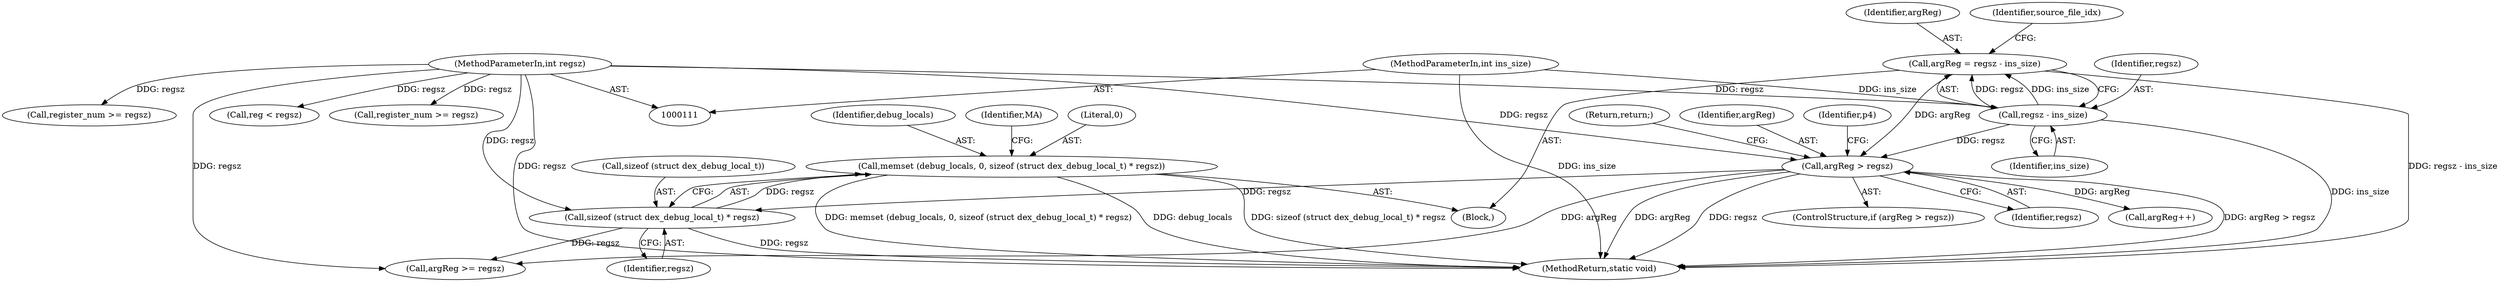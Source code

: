 digraph "0_radare2_252afb1cff9676f3ae1f341a28448bf2c8b6e308@API" {
"1000231" [label="(Call,memset (debug_locals, 0, sizeof (struct dex_debug_local_t) * regsz))"];
"1000234" [label="(Call,sizeof (struct dex_debug_local_t) * regsz)"];
"1000177" [label="(Call,argReg > regsz)"];
"1000155" [label="(Call,argReg = regsz - ins_size)"];
"1000157" [label="(Call,regsz - ins_size)"];
"1000121" [label="(MethodParameterIn,int regsz)"];
"1000118" [label="(MethodParameterIn,int ins_size)"];
"1000157" [label="(Call,regsz - ins_size)"];
"1000231" [label="(Call,memset (debug_locals, 0, sizeof (struct dex_debug_local_t) * regsz))"];
"1000156" [label="(Identifier,argReg)"];
"1000158" [label="(Identifier,regsz)"];
"1000162" [label="(Identifier,source_file_idx)"];
"1000155" [label="(Call,argReg = regsz - ins_size)"];
"1000177" [label="(Call,argReg > regsz)"];
"1000176" [label="(ControlStructure,if (argReg > regsz))"];
"1000232" [label="(Identifier,debug_locals)"];
"1000179" [label="(Identifier,regsz)"];
"1000281" [label="(Call,argReg++)"];
"1000181" [label="(Return,return;)"];
"1000669" [label="(Call,register_num >= regsz)"];
"1000159" [label="(Identifier,ins_size)"];
"1000121" [label="(MethodParameterIn,int regsz)"];
"1000307" [label="(Call,argReg >= regsz)"];
"1000178" [label="(Identifier,argReg)"];
"1000241" [label="(Identifier,MA)"];
"1000233" [label="(Literal,0)"];
"1001193" [label="(MethodReturn,static void)"];
"1000183" [label="(Identifier,p4)"];
"1001122" [label="(Call,reg < regsz)"];
"1000235" [label="(Call,sizeof (struct dex_debug_local_t))"];
"1000237" [label="(Identifier,regsz)"];
"1000118" [label="(MethodParameterIn,int ins_size)"];
"1000493" [label="(Call,register_num >= regsz)"];
"1000123" [label="(Block,)"];
"1000234" [label="(Call,sizeof (struct dex_debug_local_t) * regsz)"];
"1000231" -> "1000123"  [label="AST: "];
"1000231" -> "1000234"  [label="CFG: "];
"1000232" -> "1000231"  [label="AST: "];
"1000233" -> "1000231"  [label="AST: "];
"1000234" -> "1000231"  [label="AST: "];
"1000241" -> "1000231"  [label="CFG: "];
"1000231" -> "1001193"  [label="DDG: memset (debug_locals, 0, sizeof (struct dex_debug_local_t) * regsz)"];
"1000231" -> "1001193"  [label="DDG: debug_locals"];
"1000231" -> "1001193"  [label="DDG: sizeof (struct dex_debug_local_t) * regsz"];
"1000234" -> "1000231"  [label="DDG: regsz"];
"1000234" -> "1000237"  [label="CFG: "];
"1000235" -> "1000234"  [label="AST: "];
"1000237" -> "1000234"  [label="AST: "];
"1000234" -> "1001193"  [label="DDG: regsz"];
"1000177" -> "1000234"  [label="DDG: regsz"];
"1000121" -> "1000234"  [label="DDG: regsz"];
"1000234" -> "1000307"  [label="DDG: regsz"];
"1000177" -> "1000176"  [label="AST: "];
"1000177" -> "1000179"  [label="CFG: "];
"1000178" -> "1000177"  [label="AST: "];
"1000179" -> "1000177"  [label="AST: "];
"1000181" -> "1000177"  [label="CFG: "];
"1000183" -> "1000177"  [label="CFG: "];
"1000177" -> "1001193"  [label="DDG: argReg"];
"1000177" -> "1001193"  [label="DDG: regsz"];
"1000177" -> "1001193"  [label="DDG: argReg > regsz"];
"1000155" -> "1000177"  [label="DDG: argReg"];
"1000157" -> "1000177"  [label="DDG: regsz"];
"1000121" -> "1000177"  [label="DDG: regsz"];
"1000177" -> "1000281"  [label="DDG: argReg"];
"1000177" -> "1000307"  [label="DDG: argReg"];
"1000155" -> "1000123"  [label="AST: "];
"1000155" -> "1000157"  [label="CFG: "];
"1000156" -> "1000155"  [label="AST: "];
"1000157" -> "1000155"  [label="AST: "];
"1000162" -> "1000155"  [label="CFG: "];
"1000155" -> "1001193"  [label="DDG: regsz - ins_size"];
"1000157" -> "1000155"  [label="DDG: regsz"];
"1000157" -> "1000155"  [label="DDG: ins_size"];
"1000157" -> "1000159"  [label="CFG: "];
"1000158" -> "1000157"  [label="AST: "];
"1000159" -> "1000157"  [label="AST: "];
"1000157" -> "1001193"  [label="DDG: ins_size"];
"1000121" -> "1000157"  [label="DDG: regsz"];
"1000118" -> "1000157"  [label="DDG: ins_size"];
"1000121" -> "1000111"  [label="AST: "];
"1000121" -> "1001193"  [label="DDG: regsz"];
"1000121" -> "1000307"  [label="DDG: regsz"];
"1000121" -> "1000493"  [label="DDG: regsz"];
"1000121" -> "1000669"  [label="DDG: regsz"];
"1000121" -> "1001122"  [label="DDG: regsz"];
"1000118" -> "1000111"  [label="AST: "];
"1000118" -> "1001193"  [label="DDG: ins_size"];
}
